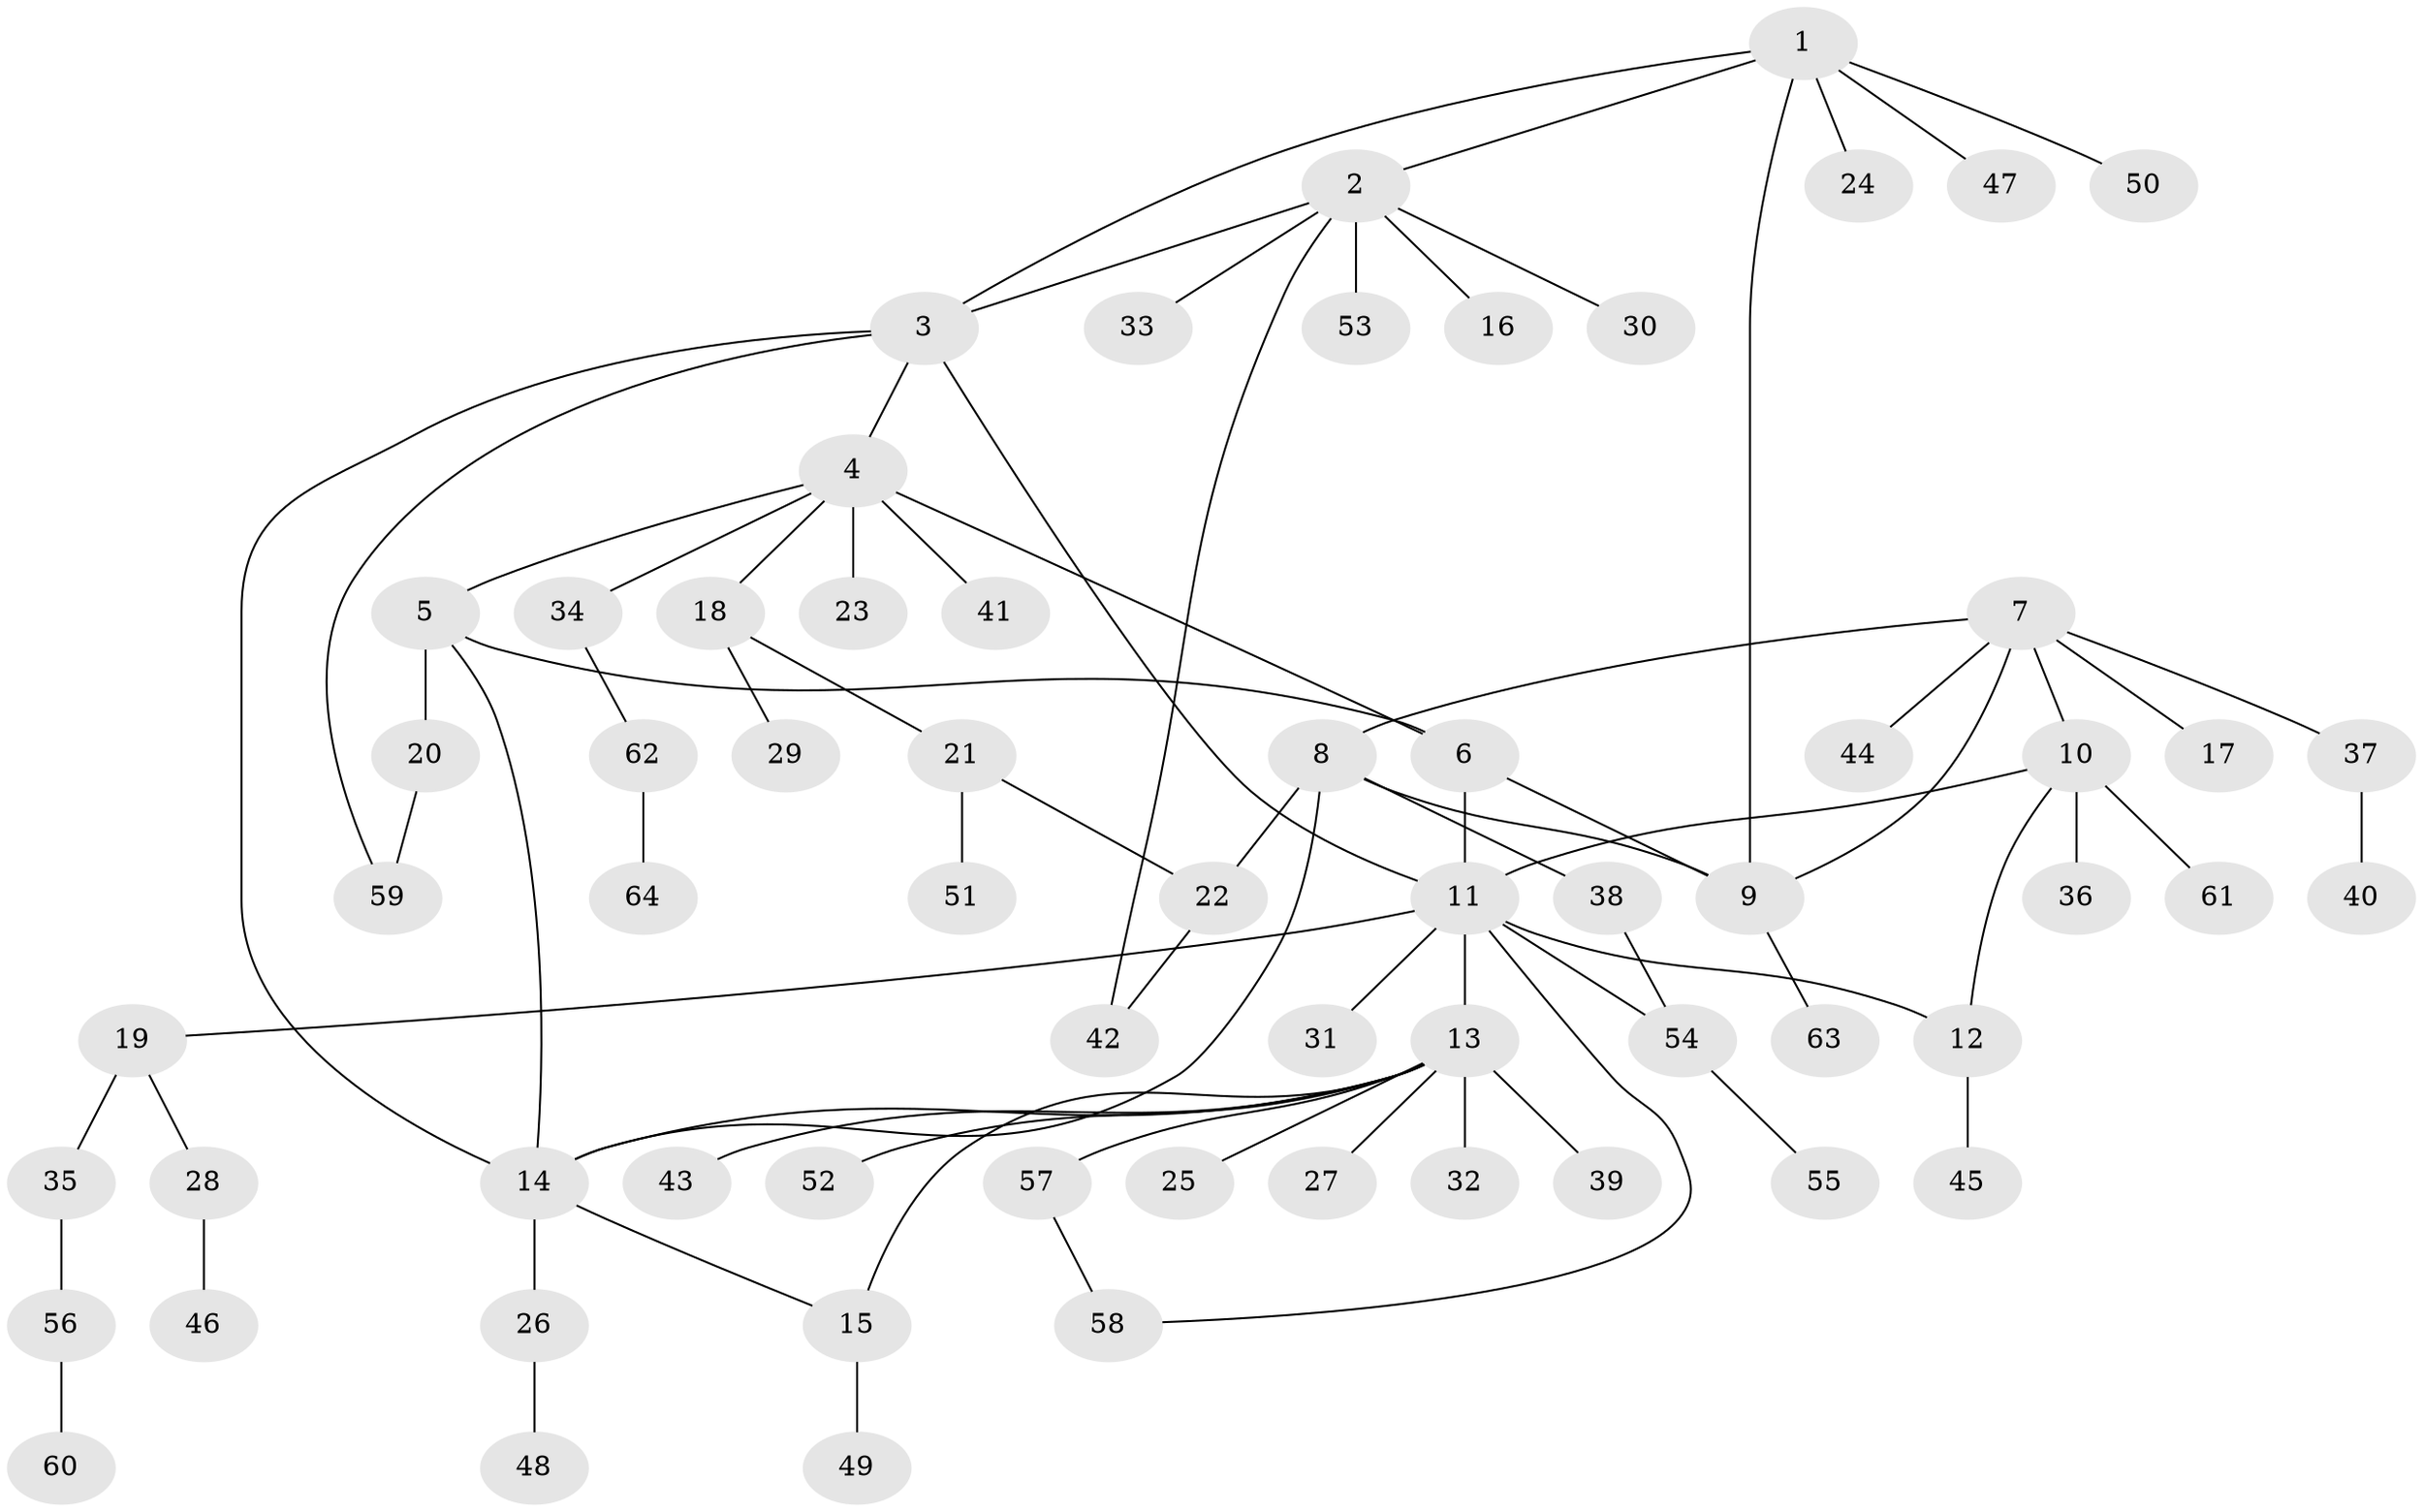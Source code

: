 // coarse degree distribution, {7: 0.03125, 9: 0.03125, 4: 0.03125, 6: 0.0625, 5: 0.03125, 8: 0.03125, 2: 0.1875, 11: 0.03125, 1: 0.53125, 3: 0.03125}
// Generated by graph-tools (version 1.1) at 2025/19/03/04/25 18:19:53]
// undirected, 64 vertices, 79 edges
graph export_dot {
graph [start="1"]
  node [color=gray90,style=filled];
  1;
  2;
  3;
  4;
  5;
  6;
  7;
  8;
  9;
  10;
  11;
  12;
  13;
  14;
  15;
  16;
  17;
  18;
  19;
  20;
  21;
  22;
  23;
  24;
  25;
  26;
  27;
  28;
  29;
  30;
  31;
  32;
  33;
  34;
  35;
  36;
  37;
  38;
  39;
  40;
  41;
  42;
  43;
  44;
  45;
  46;
  47;
  48;
  49;
  50;
  51;
  52;
  53;
  54;
  55;
  56;
  57;
  58;
  59;
  60;
  61;
  62;
  63;
  64;
  1 -- 2;
  1 -- 3;
  1 -- 9;
  1 -- 24;
  1 -- 47;
  1 -- 50;
  2 -- 3;
  2 -- 16;
  2 -- 30;
  2 -- 33;
  2 -- 42;
  2 -- 53;
  3 -- 4;
  3 -- 11;
  3 -- 14;
  3 -- 59;
  4 -- 5;
  4 -- 6;
  4 -- 18;
  4 -- 23;
  4 -- 34;
  4 -- 41;
  5 -- 6;
  5 -- 14;
  5 -- 20;
  6 -- 9;
  6 -- 11;
  7 -- 8;
  7 -- 9;
  7 -- 10;
  7 -- 17;
  7 -- 37;
  7 -- 44;
  8 -- 9;
  8 -- 14;
  8 -- 22;
  8 -- 38;
  9 -- 63;
  10 -- 11;
  10 -- 12;
  10 -- 36;
  10 -- 61;
  11 -- 12;
  11 -- 13;
  11 -- 19;
  11 -- 31;
  11 -- 54;
  11 -- 58;
  12 -- 45;
  13 -- 14;
  13 -- 15;
  13 -- 25;
  13 -- 27;
  13 -- 32;
  13 -- 39;
  13 -- 43;
  13 -- 52;
  13 -- 57;
  14 -- 15;
  14 -- 26;
  15 -- 49;
  18 -- 21;
  18 -- 29;
  19 -- 28;
  19 -- 35;
  20 -- 59;
  21 -- 22;
  21 -- 51;
  22 -- 42;
  26 -- 48;
  28 -- 46;
  34 -- 62;
  35 -- 56;
  37 -- 40;
  38 -- 54;
  54 -- 55;
  56 -- 60;
  57 -- 58;
  62 -- 64;
}
